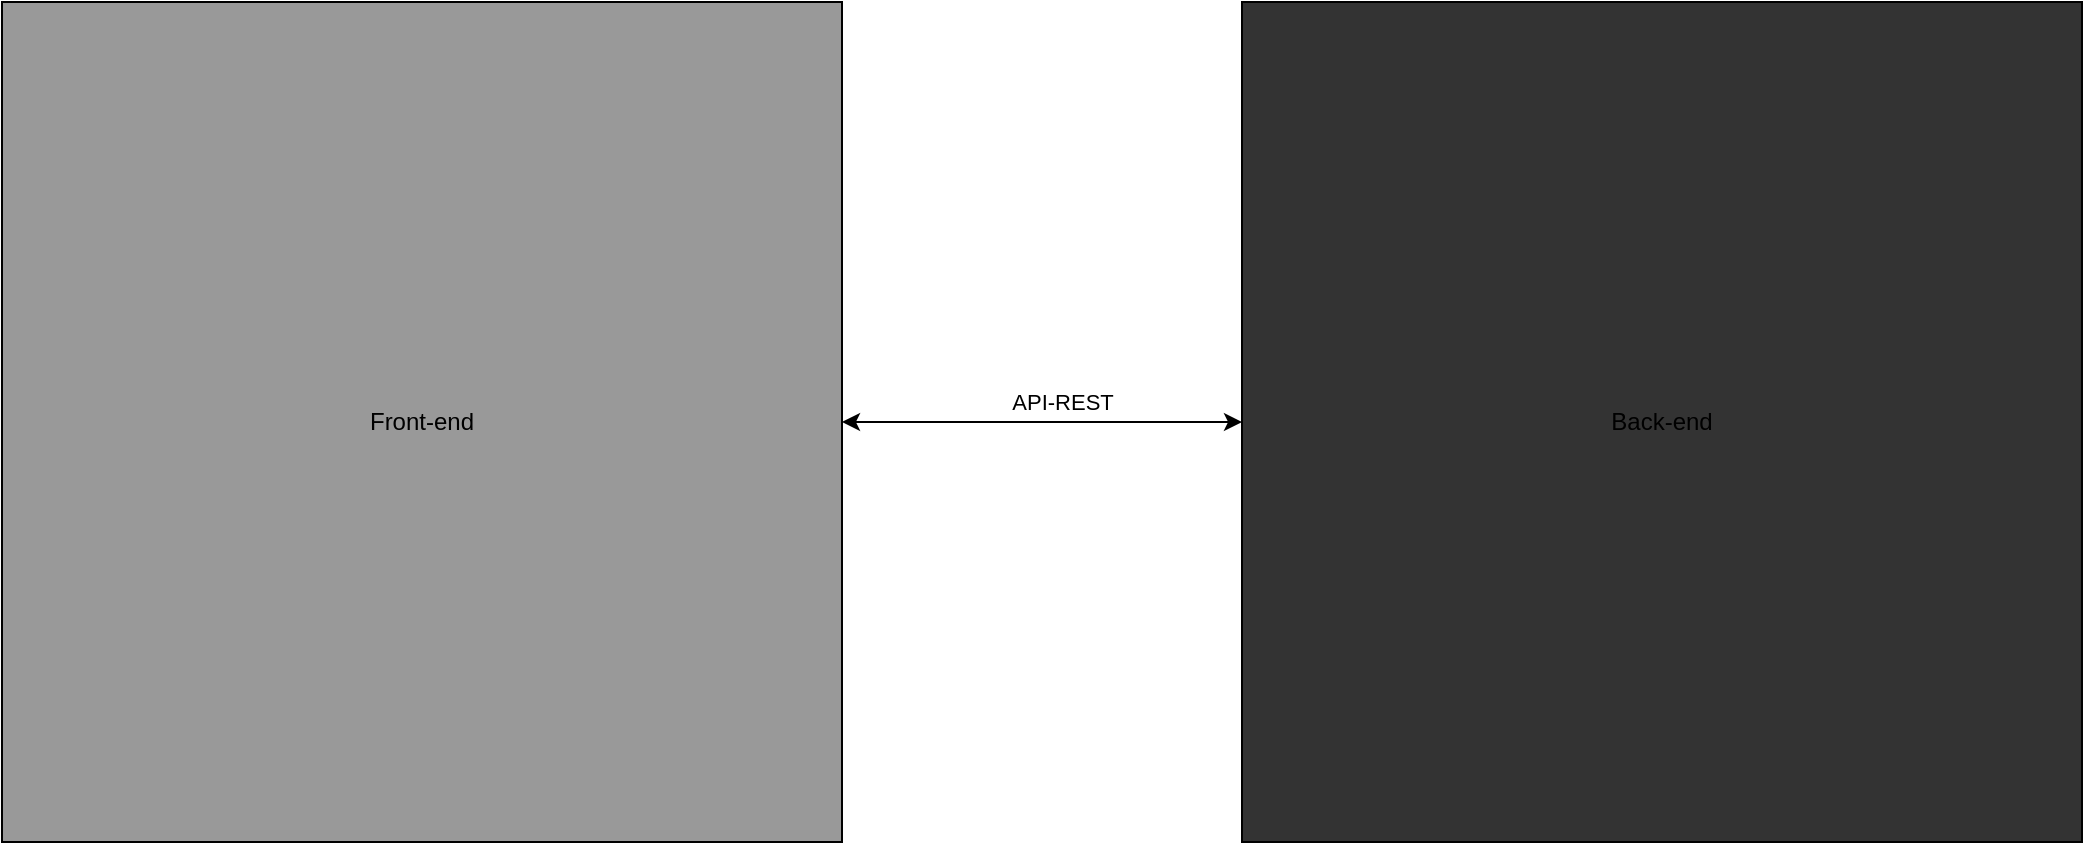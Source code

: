 <mxfile version="25.0.3">
  <diagram name="Page-1" id="yqccAsVAatdTNifU0Gkn">
    <mxGraphModel dx="1642" dy="785" grid="0" gridSize="10" guides="1" tooltips="1" connect="1" arrows="1" fold="1" page="0" pageScale="1" pageWidth="850" pageHeight="1100" math="0" shadow="0">
      <root>
        <mxCell id="0" />
        <mxCell id="1" parent="0" />
        <mxCell id="fJcUvBRbg0LIX3s7COAB-4" style="rounded=0;orthogonalLoop=1;jettySize=auto;html=1;entryX=0;entryY=0.5;entryDx=0;entryDy=0;startArrow=classic;startFill=1;" edge="1" parent="1" source="fJcUvBRbg0LIX3s7COAB-2" target="fJcUvBRbg0LIX3s7COAB-3">
          <mxGeometry relative="1" as="geometry" />
        </mxCell>
        <mxCell id="fJcUvBRbg0LIX3s7COAB-5" value="&lt;div&gt;API-REST&lt;/div&gt;" style="edgeLabel;html=1;align=center;verticalAlign=middle;resizable=0;points=[];" vertex="1" connectable="0" parent="fJcUvBRbg0LIX3s7COAB-4">
          <mxGeometry x="0.15" y="-3" relative="1" as="geometry">
            <mxPoint x="-5" y="-13" as="offset" />
          </mxGeometry>
        </mxCell>
        <mxCell id="fJcUvBRbg0LIX3s7COAB-2" value="Front-end" style="whiteSpace=wrap;html=1;aspect=fixed;fillColor=#999999;" vertex="1" parent="1">
          <mxGeometry x="-50" y="150" width="420" height="420" as="geometry" />
        </mxCell>
        <mxCell id="fJcUvBRbg0LIX3s7COAB-3" value="Back-end" style="whiteSpace=wrap;html=1;aspect=fixed;fillColor=#333333;" vertex="1" parent="1">
          <mxGeometry x="570" y="150" width="420" height="420" as="geometry" />
        </mxCell>
      </root>
    </mxGraphModel>
  </diagram>
</mxfile>
